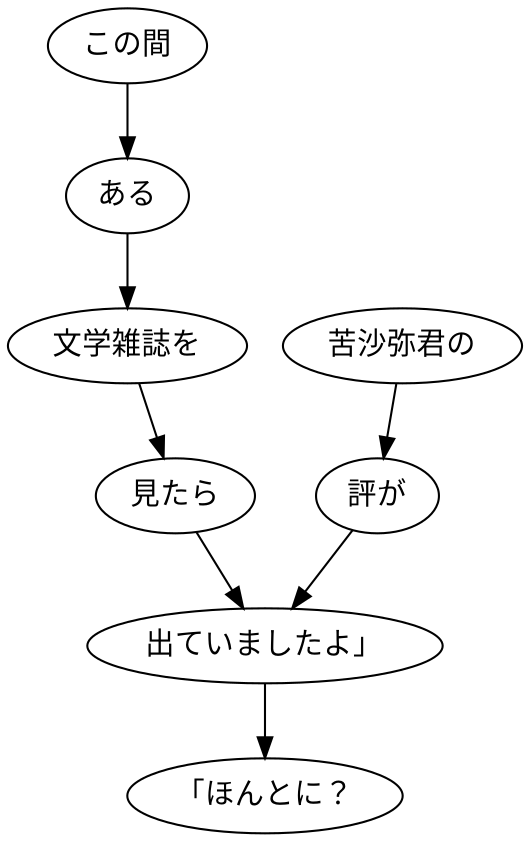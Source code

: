 digraph graph1439 {
	node0 [label="この間"];
	node1 [label="ある"];
	node2 [label="文学雑誌を"];
	node3 [label="見たら"];
	node4 [label="苦沙弥君の"];
	node5 [label="評が"];
	node6 [label="出ていましたよ」"];
	node7 [label="「ほんとに？"];
	node0 -> node1;
	node1 -> node2;
	node2 -> node3;
	node3 -> node6;
	node4 -> node5;
	node5 -> node6;
	node6 -> node7;
}
